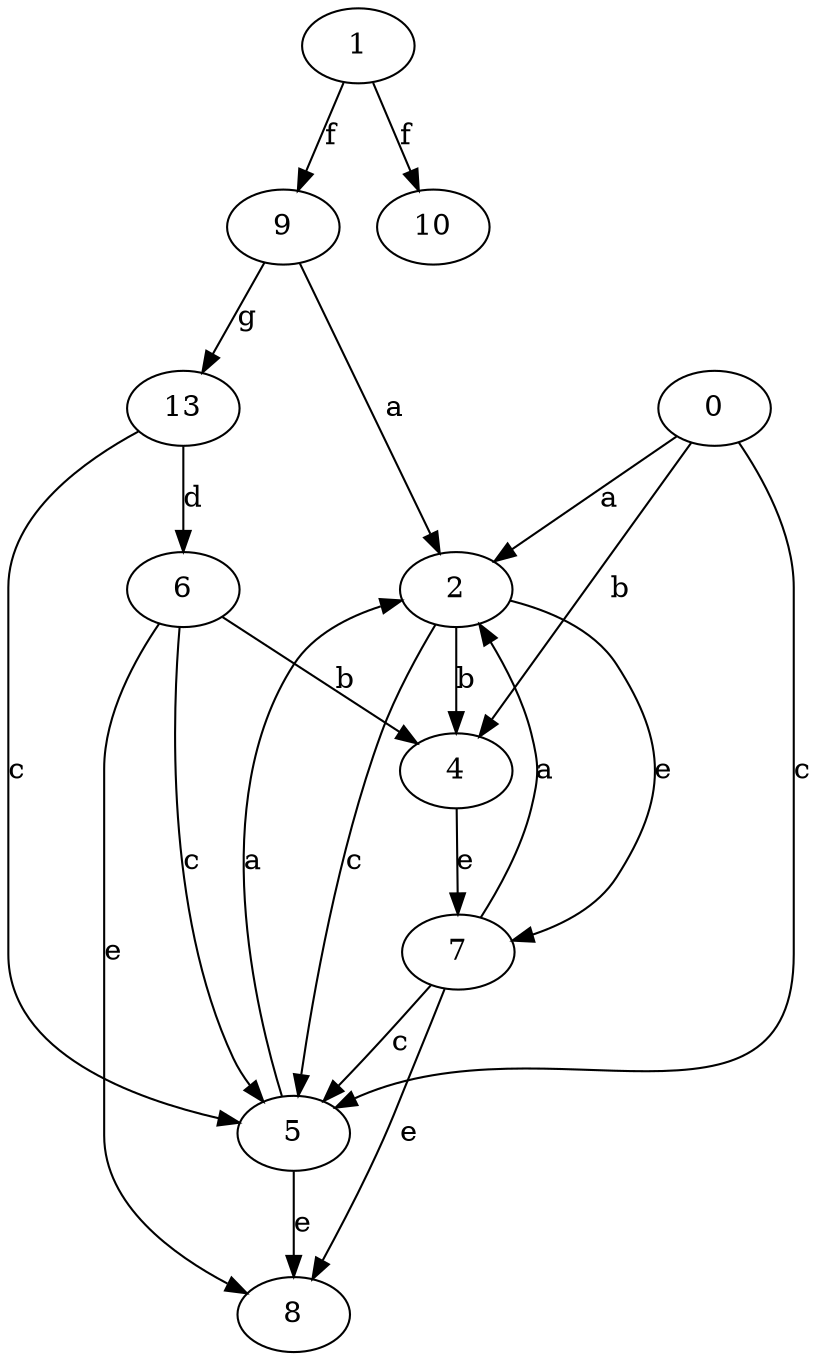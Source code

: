 strict digraph  {
2;
0;
4;
1;
5;
6;
7;
8;
9;
10;
13;
2 -> 4  [label=b];
2 -> 5  [label=c];
2 -> 7  [label=e];
0 -> 2  [label=a];
0 -> 4  [label=b];
0 -> 5  [label=c];
4 -> 7  [label=e];
1 -> 9  [label=f];
1 -> 10  [label=f];
5 -> 2  [label=a];
5 -> 8  [label=e];
6 -> 4  [label=b];
6 -> 5  [label=c];
6 -> 8  [label=e];
7 -> 2  [label=a];
7 -> 5  [label=c];
7 -> 8  [label=e];
9 -> 2  [label=a];
9 -> 13  [label=g];
13 -> 5  [label=c];
13 -> 6  [label=d];
}
